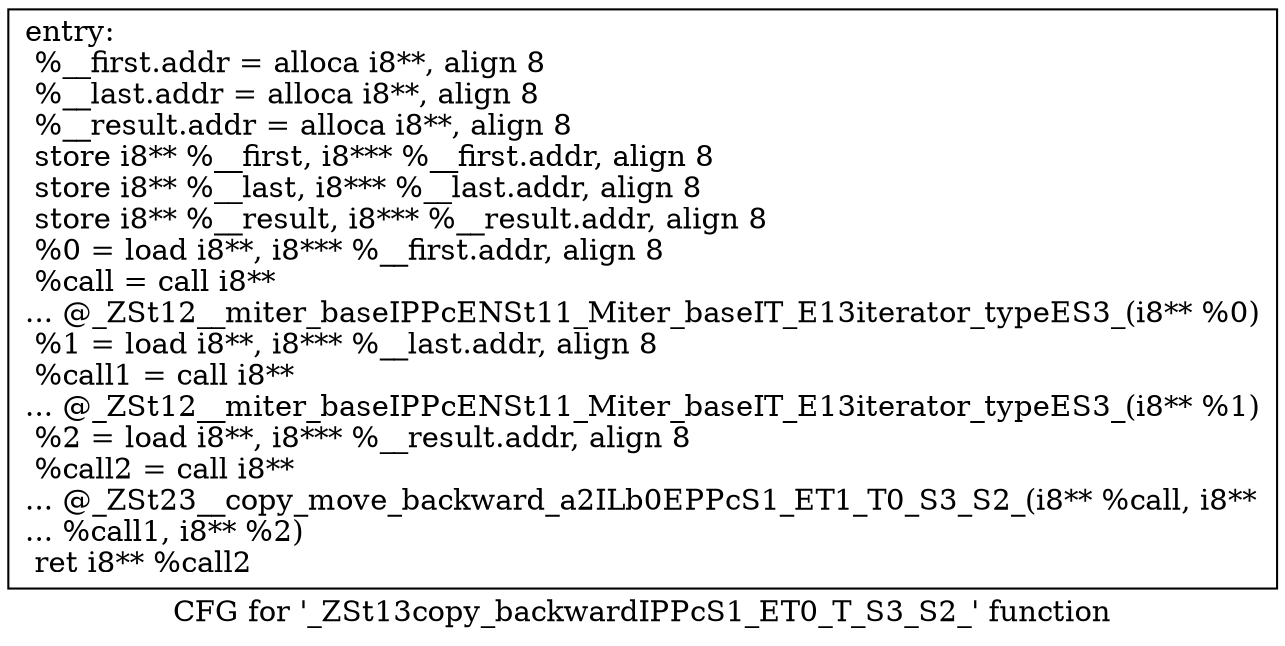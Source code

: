 digraph "CFG for '_ZSt13copy_backwardIPPcS1_ET0_T_S3_S2_' function" {
	label="CFG for '_ZSt13copy_backwardIPPcS1_ET0_T_S3_S2_' function";

	Node0x6bb7230 [shape=record,label="{entry:\l  %__first.addr = alloca i8**, align 8\l  %__last.addr = alloca i8**, align 8\l  %__result.addr = alloca i8**, align 8\l  store i8** %__first, i8*** %__first.addr, align 8\l  store i8** %__last, i8*** %__last.addr, align 8\l  store i8** %__result, i8*** %__result.addr, align 8\l  %0 = load i8**, i8*** %__first.addr, align 8\l  %call = call i8**\l... @_ZSt12__miter_baseIPPcENSt11_Miter_baseIT_E13iterator_typeES3_(i8** %0)\l  %1 = load i8**, i8*** %__last.addr, align 8\l  %call1 = call i8**\l... @_ZSt12__miter_baseIPPcENSt11_Miter_baseIT_E13iterator_typeES3_(i8** %1)\l  %2 = load i8**, i8*** %__result.addr, align 8\l  %call2 = call i8**\l... @_ZSt23__copy_move_backward_a2ILb0EPPcS1_ET1_T0_S3_S2_(i8** %call, i8**\l... %call1, i8** %2)\l  ret i8** %call2\l}"];
}
